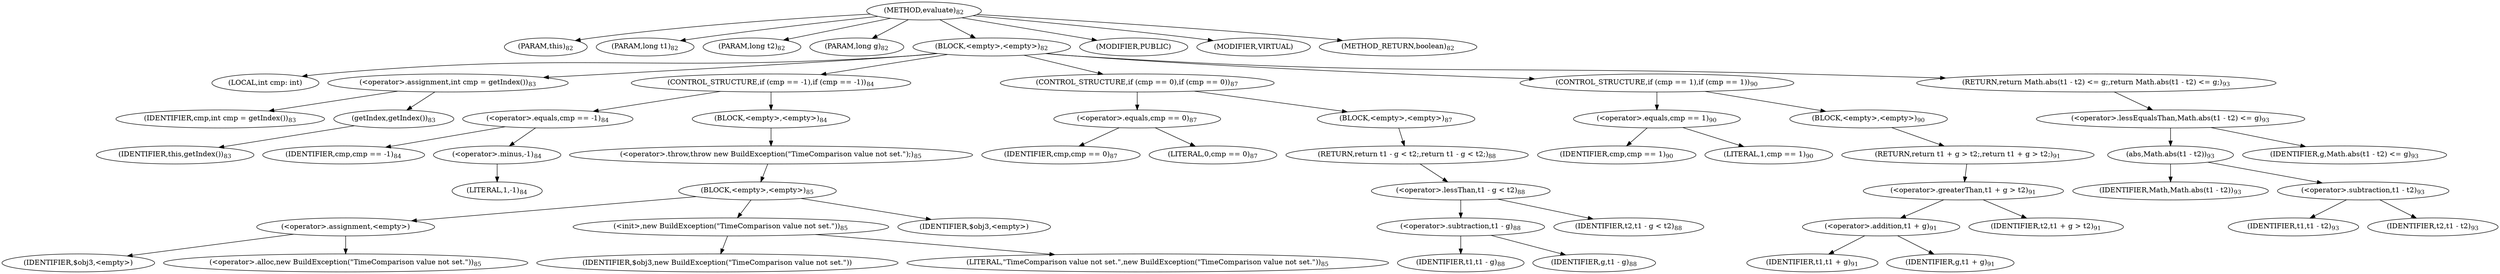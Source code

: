 digraph "evaluate" {  
"71" [label = <(METHOD,evaluate)<SUB>82</SUB>> ]
"14" [label = <(PARAM,this)<SUB>82</SUB>> ]
"72" [label = <(PARAM,long t1)<SUB>82</SUB>> ]
"73" [label = <(PARAM,long t2)<SUB>82</SUB>> ]
"74" [label = <(PARAM,long g)<SUB>82</SUB>> ]
"75" [label = <(BLOCK,&lt;empty&gt;,&lt;empty&gt;)<SUB>82</SUB>> ]
"76" [label = <(LOCAL,int cmp: int)> ]
"77" [label = <(&lt;operator&gt;.assignment,int cmp = getIndex())<SUB>83</SUB>> ]
"78" [label = <(IDENTIFIER,cmp,int cmp = getIndex())<SUB>83</SUB>> ]
"79" [label = <(getIndex,getIndex())<SUB>83</SUB>> ]
"13" [label = <(IDENTIFIER,this,getIndex())<SUB>83</SUB>> ]
"80" [label = <(CONTROL_STRUCTURE,if (cmp == -1),if (cmp == -1))<SUB>84</SUB>> ]
"81" [label = <(&lt;operator&gt;.equals,cmp == -1)<SUB>84</SUB>> ]
"82" [label = <(IDENTIFIER,cmp,cmp == -1)<SUB>84</SUB>> ]
"83" [label = <(&lt;operator&gt;.minus,-1)<SUB>84</SUB>> ]
"84" [label = <(LITERAL,1,-1)<SUB>84</SUB>> ]
"85" [label = <(BLOCK,&lt;empty&gt;,&lt;empty&gt;)<SUB>84</SUB>> ]
"86" [label = <(&lt;operator&gt;.throw,throw new BuildException(&quot;TimeComparison value not set.&quot;);)<SUB>85</SUB>> ]
"87" [label = <(BLOCK,&lt;empty&gt;,&lt;empty&gt;)<SUB>85</SUB>> ]
"88" [label = <(&lt;operator&gt;.assignment,&lt;empty&gt;)> ]
"89" [label = <(IDENTIFIER,$obj3,&lt;empty&gt;)> ]
"90" [label = <(&lt;operator&gt;.alloc,new BuildException(&quot;TimeComparison value not set.&quot;))<SUB>85</SUB>> ]
"91" [label = <(&lt;init&gt;,new BuildException(&quot;TimeComparison value not set.&quot;))<SUB>85</SUB>> ]
"92" [label = <(IDENTIFIER,$obj3,new BuildException(&quot;TimeComparison value not set.&quot;))> ]
"93" [label = <(LITERAL,&quot;TimeComparison value not set.&quot;,new BuildException(&quot;TimeComparison value not set.&quot;))<SUB>85</SUB>> ]
"94" [label = <(IDENTIFIER,$obj3,&lt;empty&gt;)> ]
"95" [label = <(CONTROL_STRUCTURE,if (cmp == 0),if (cmp == 0))<SUB>87</SUB>> ]
"96" [label = <(&lt;operator&gt;.equals,cmp == 0)<SUB>87</SUB>> ]
"97" [label = <(IDENTIFIER,cmp,cmp == 0)<SUB>87</SUB>> ]
"98" [label = <(LITERAL,0,cmp == 0)<SUB>87</SUB>> ]
"99" [label = <(BLOCK,&lt;empty&gt;,&lt;empty&gt;)<SUB>87</SUB>> ]
"100" [label = <(RETURN,return t1 - g &lt; t2;,return t1 - g &lt; t2;)<SUB>88</SUB>> ]
"101" [label = <(&lt;operator&gt;.lessThan,t1 - g &lt; t2)<SUB>88</SUB>> ]
"102" [label = <(&lt;operator&gt;.subtraction,t1 - g)<SUB>88</SUB>> ]
"103" [label = <(IDENTIFIER,t1,t1 - g)<SUB>88</SUB>> ]
"104" [label = <(IDENTIFIER,g,t1 - g)<SUB>88</SUB>> ]
"105" [label = <(IDENTIFIER,t2,t1 - g &lt; t2)<SUB>88</SUB>> ]
"106" [label = <(CONTROL_STRUCTURE,if (cmp == 1),if (cmp == 1))<SUB>90</SUB>> ]
"107" [label = <(&lt;operator&gt;.equals,cmp == 1)<SUB>90</SUB>> ]
"108" [label = <(IDENTIFIER,cmp,cmp == 1)<SUB>90</SUB>> ]
"109" [label = <(LITERAL,1,cmp == 1)<SUB>90</SUB>> ]
"110" [label = <(BLOCK,&lt;empty&gt;,&lt;empty&gt;)<SUB>90</SUB>> ]
"111" [label = <(RETURN,return t1 + g &gt; t2;,return t1 + g &gt; t2;)<SUB>91</SUB>> ]
"112" [label = <(&lt;operator&gt;.greaterThan,t1 + g &gt; t2)<SUB>91</SUB>> ]
"113" [label = <(&lt;operator&gt;.addition,t1 + g)<SUB>91</SUB>> ]
"114" [label = <(IDENTIFIER,t1,t1 + g)<SUB>91</SUB>> ]
"115" [label = <(IDENTIFIER,g,t1 + g)<SUB>91</SUB>> ]
"116" [label = <(IDENTIFIER,t2,t1 + g &gt; t2)<SUB>91</SUB>> ]
"117" [label = <(RETURN,return Math.abs(t1 - t2) &lt;= g;,return Math.abs(t1 - t2) &lt;= g;)<SUB>93</SUB>> ]
"118" [label = <(&lt;operator&gt;.lessEqualsThan,Math.abs(t1 - t2) &lt;= g)<SUB>93</SUB>> ]
"119" [label = <(abs,Math.abs(t1 - t2))<SUB>93</SUB>> ]
"120" [label = <(IDENTIFIER,Math,Math.abs(t1 - t2))<SUB>93</SUB>> ]
"121" [label = <(&lt;operator&gt;.subtraction,t1 - t2)<SUB>93</SUB>> ]
"122" [label = <(IDENTIFIER,t1,t1 - t2)<SUB>93</SUB>> ]
"123" [label = <(IDENTIFIER,t2,t1 - t2)<SUB>93</SUB>> ]
"124" [label = <(IDENTIFIER,g,Math.abs(t1 - t2) &lt;= g)<SUB>93</SUB>> ]
"125" [label = <(MODIFIER,PUBLIC)> ]
"126" [label = <(MODIFIER,VIRTUAL)> ]
"127" [label = <(METHOD_RETURN,boolean)<SUB>82</SUB>> ]
  "71" -> "14" 
  "71" -> "72" 
  "71" -> "73" 
  "71" -> "74" 
  "71" -> "75" 
  "71" -> "125" 
  "71" -> "126" 
  "71" -> "127" 
  "75" -> "76" 
  "75" -> "77" 
  "75" -> "80" 
  "75" -> "95" 
  "75" -> "106" 
  "75" -> "117" 
  "77" -> "78" 
  "77" -> "79" 
  "79" -> "13" 
  "80" -> "81" 
  "80" -> "85" 
  "81" -> "82" 
  "81" -> "83" 
  "83" -> "84" 
  "85" -> "86" 
  "86" -> "87" 
  "87" -> "88" 
  "87" -> "91" 
  "87" -> "94" 
  "88" -> "89" 
  "88" -> "90" 
  "91" -> "92" 
  "91" -> "93" 
  "95" -> "96" 
  "95" -> "99" 
  "96" -> "97" 
  "96" -> "98" 
  "99" -> "100" 
  "100" -> "101" 
  "101" -> "102" 
  "101" -> "105" 
  "102" -> "103" 
  "102" -> "104" 
  "106" -> "107" 
  "106" -> "110" 
  "107" -> "108" 
  "107" -> "109" 
  "110" -> "111" 
  "111" -> "112" 
  "112" -> "113" 
  "112" -> "116" 
  "113" -> "114" 
  "113" -> "115" 
  "117" -> "118" 
  "118" -> "119" 
  "118" -> "124" 
  "119" -> "120" 
  "119" -> "121" 
  "121" -> "122" 
  "121" -> "123" 
}
